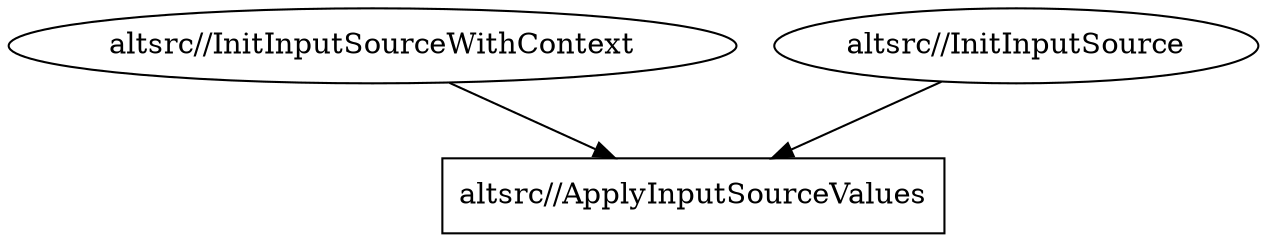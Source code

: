 digraph gph {
"altsrc//ApplyInputSourceValues" [label="altsrc//ApplyInputSourceValues", shape="box"];"altsrc//InitInputSourceWithContext"->"altsrc//ApplyInputSourceValues";
"altsrc//InitInputSource"->"altsrc//ApplyInputSourceValues";
}